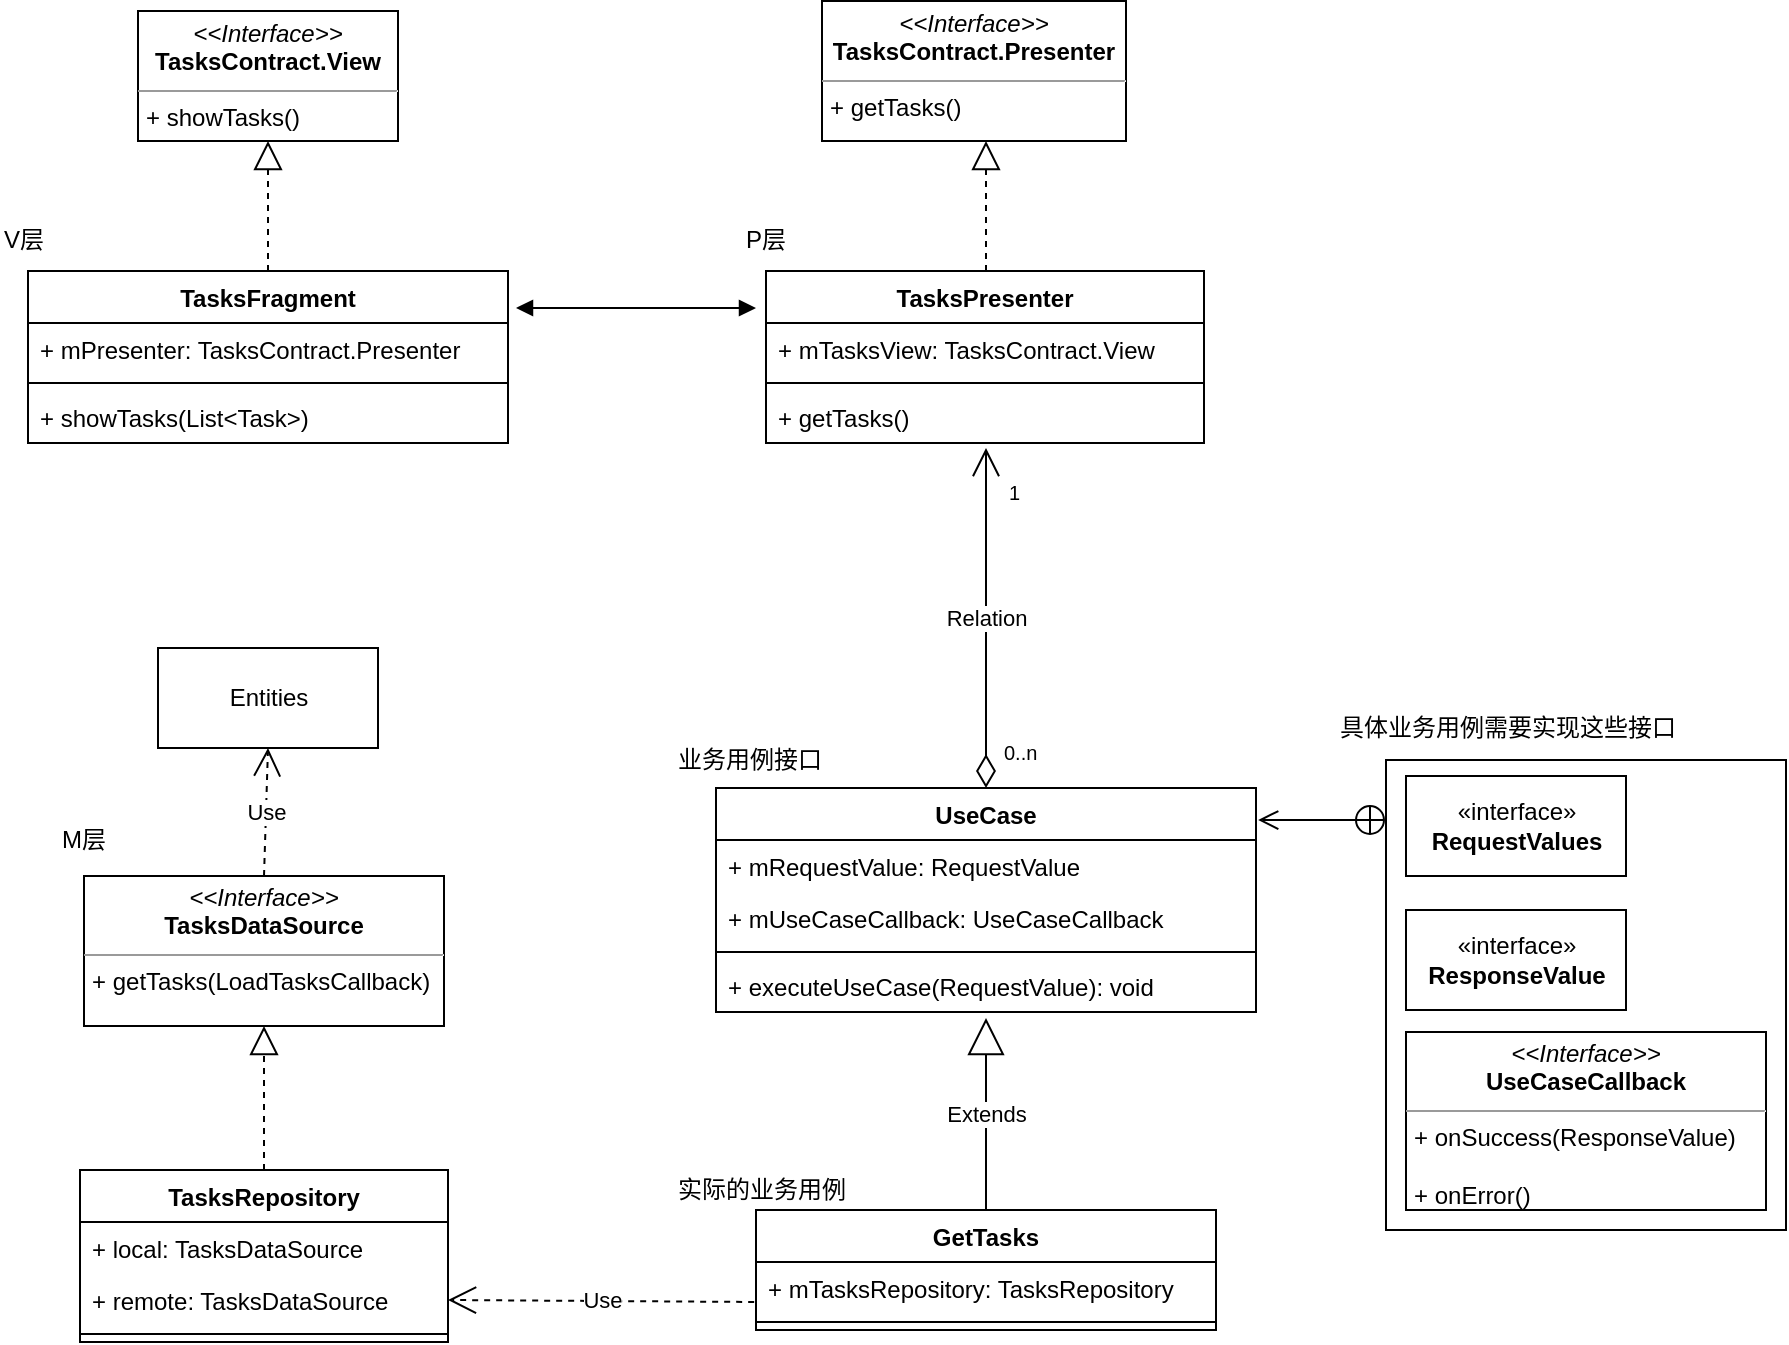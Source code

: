 <mxfile version="10.8.9" type="github"><diagram id="X9A6mEfJylhltHaoxUrH" name="Page-1"><mxGraphModel dx="1080" dy="579" grid="1" gridSize="10" guides="1" tooltips="1" connect="1" arrows="1" fold="1" page="1" pageScale="1" pageWidth="1654" pageHeight="2336" math="0" shadow="0"><root><mxCell id="0"/><mxCell id="1" parent="0"/><mxCell id="nSpmgdGmQQ3r4XyS6IrQ-1" value="GetTasks" style="swimlane;fontStyle=1;align=center;verticalAlign=top;childLayout=stackLayout;horizontal=1;startSize=26;horizontalStack=0;resizeParent=1;resizeParentMax=0;resizeLast=0;collapsible=1;marginBottom=0;" parent="1" vertex="1"><mxGeometry x="608" y="701" width="230" height="60" as="geometry"/></mxCell><mxCell id="nSpmgdGmQQ3r4XyS6IrQ-25" value="+ mTasksRepository: TasksRepository" style="text;strokeColor=none;fillColor=none;align=left;verticalAlign=top;spacingLeft=4;spacingRight=4;overflow=hidden;rotatable=0;points=[[0,0.5],[1,0.5]];portConstraint=eastwest;" parent="nSpmgdGmQQ3r4XyS6IrQ-1" vertex="1"><mxGeometry y="26" width="230" height="26" as="geometry"/></mxCell><mxCell id="nSpmgdGmQQ3r4XyS6IrQ-3" value="" style="line;strokeWidth=1;fillColor=none;align=left;verticalAlign=middle;spacingTop=-1;spacingLeft=3;spacingRight=3;rotatable=0;labelPosition=right;points=[];portConstraint=eastwest;" parent="nSpmgdGmQQ3r4XyS6IrQ-1" vertex="1"><mxGeometry y="52" width="230" height="8" as="geometry"/></mxCell><mxCell id="nSpmgdGmQQ3r4XyS6IrQ-6" value="Entities&lt;br&gt;" style="html=1;" parent="1" vertex="1"><mxGeometry x="309" y="420" width="110" height="50" as="geometry"/></mxCell><mxCell id="nSpmgdGmQQ3r4XyS6IrQ-12" value="UseCase" style="swimlane;fontStyle=1;align=center;verticalAlign=top;childLayout=stackLayout;horizontal=1;startSize=26;horizontalStack=0;resizeParent=1;resizeParentMax=0;resizeLast=0;collapsible=1;marginBottom=0;" parent="1" vertex="1"><mxGeometry x="588" y="490" width="270" height="112" as="geometry"/></mxCell><mxCell id="nSpmgdGmQQ3r4XyS6IrQ-20" value="+ mRequestValue: RequestValue" style="text;strokeColor=none;fillColor=none;align=left;verticalAlign=top;spacingLeft=4;spacingRight=4;overflow=hidden;rotatable=0;points=[[0,0.5],[1,0.5]];portConstraint=eastwest;" parent="nSpmgdGmQQ3r4XyS6IrQ-12" vertex="1"><mxGeometry y="26" width="270" height="26" as="geometry"/></mxCell><mxCell id="nSpmgdGmQQ3r4XyS6IrQ-13" value="+ mUseCaseCallback: UseCaseCallback" style="text;strokeColor=none;fillColor=none;align=left;verticalAlign=top;spacingLeft=4;spacingRight=4;overflow=hidden;rotatable=0;points=[[0,0.5],[1,0.5]];portConstraint=eastwest;" parent="nSpmgdGmQQ3r4XyS6IrQ-12" vertex="1"><mxGeometry y="52" width="270" height="26" as="geometry"/></mxCell><mxCell id="nSpmgdGmQQ3r4XyS6IrQ-14" value="" style="line;strokeWidth=1;fillColor=none;align=left;verticalAlign=middle;spacingTop=-1;spacingLeft=3;spacingRight=3;rotatable=0;labelPosition=right;points=[];portConstraint=eastwest;" parent="nSpmgdGmQQ3r4XyS6IrQ-12" vertex="1"><mxGeometry y="78" width="270" height="8" as="geometry"/></mxCell><mxCell id="nSpmgdGmQQ3r4XyS6IrQ-15" value="+ executeUseCase(RequestValue): void" style="text;strokeColor=none;fillColor=none;align=left;verticalAlign=top;spacingLeft=4;spacingRight=4;overflow=hidden;rotatable=0;points=[[0,0.5],[1,0.5]];portConstraint=eastwest;" parent="nSpmgdGmQQ3r4XyS6IrQ-12" vertex="1"><mxGeometry y="86" width="270" height="26" as="geometry"/></mxCell><mxCell id="nSpmgdGmQQ3r4XyS6IrQ-23" value="业务用例接口" style="text;html=1;resizable=0;points=[];autosize=1;align=left;verticalAlign=top;spacingTop=-4;" parent="1" vertex="1"><mxGeometry x="567" y="466" width="90" height="20" as="geometry"/></mxCell><mxCell id="nSpmgdGmQQ3r4XyS6IrQ-26" value="Extends" style="endArrow=block;endSize=16;endFill=0;html=1;entryX=0.5;entryY=1.115;entryDx=0;entryDy=0;entryPerimeter=0;exitX=0.5;exitY=0;exitDx=0;exitDy=0;" parent="1" source="nSpmgdGmQQ3r4XyS6IrQ-1" target="nSpmgdGmQQ3r4XyS6IrQ-15" edge="1"><mxGeometry width="160" relative="1" as="geometry"><mxPoint x="553" y="671" as="sourcePoint"/><mxPoint x="713" y="671" as="targetPoint"/></mxGeometry></mxCell><mxCell id="nSpmgdGmQQ3r4XyS6IrQ-27" value="实际的业务用例" style="text;html=1;resizable=0;points=[];autosize=1;align=left;verticalAlign=top;spacingTop=-4;" parent="1" vertex="1"><mxGeometry x="567" y="681" width="100" height="20" as="geometry"/></mxCell><mxCell id="nSpmgdGmQQ3r4XyS6IrQ-28" value="" style="endArrow=open;startArrow=circlePlus;endFill=0;startFill=0;endSize=8;html=1;entryX=1.004;entryY=0.143;entryDx=0;entryDy=0;entryPerimeter=0;" parent="1" target="nSpmgdGmQQ3r4XyS6IrQ-12" edge="1"><mxGeometry width="160" relative="1" as="geometry"><mxPoint x="923" y="506" as="sourcePoint"/><mxPoint x="1053" y="551" as="targetPoint"/></mxGeometry></mxCell><mxCell id="nSpmgdGmQQ3r4XyS6IrQ-41" value="" style="rounded=0;whiteSpace=wrap;html=1;" parent="1" vertex="1"><mxGeometry x="923" y="476" width="200" height="235" as="geometry"/></mxCell><mxCell id="nSpmgdGmQQ3r4XyS6IrQ-42" value="«interface»&lt;br&gt;&lt;b&gt;RequestValues&lt;/b&gt;&lt;br&gt;" style="html=1;" parent="1" vertex="1"><mxGeometry x="933" y="484" width="110" height="50" as="geometry"/></mxCell><mxCell id="nSpmgdGmQQ3r4XyS6IrQ-43" value="«interface»&lt;br&gt;&lt;b&gt;ResponseValue&lt;/b&gt;&lt;br&gt;" style="html=1;" parent="1" vertex="1"><mxGeometry x="933" y="551" width="110" height="50" as="geometry"/></mxCell><mxCell id="nSpmgdGmQQ3r4XyS6IrQ-44" value="&lt;p style=&quot;margin: 0px ; margin-top: 4px ; text-align: center&quot;&gt;&lt;i&gt;&amp;lt;&amp;lt;Interface&amp;gt;&amp;gt;&lt;/i&gt;&lt;br&gt;&lt;b&gt;UseCaseCallback&lt;/b&gt;&lt;br&gt;&lt;/p&gt;&lt;hr size=&quot;1&quot;&gt;&lt;p style=&quot;margin: 0px ; margin-left: 4px&quot;&gt;&lt;span&gt;+ onSuccess(ResponseValue)&lt;/span&gt;&lt;br&gt;&lt;/p&gt;&lt;p style=&quot;margin: 0px ; margin-left: 4px&quot;&gt;&lt;span&gt;&lt;br&gt;&lt;/span&gt;&lt;/p&gt;&lt;p style=&quot;margin: 0px ; margin-left: 4px&quot;&gt;+ onError()&lt;/p&gt;" style="verticalAlign=top;align=left;overflow=fill;fontSize=12;fontFamily=Helvetica;html=1;" parent="1" vertex="1"><mxGeometry x="933" y="612" width="180" height="89" as="geometry"/></mxCell><mxCell id="nSpmgdGmQQ3r4XyS6IrQ-46" value="TasksRepository" style="swimlane;fontStyle=1;align=center;verticalAlign=top;childLayout=stackLayout;horizontal=1;startSize=26;horizontalStack=0;resizeParent=1;resizeParentMax=0;resizeLast=0;collapsible=1;marginBottom=0;" parent="1" vertex="1"><mxGeometry x="270" y="681" width="184" height="86" as="geometry"/></mxCell><mxCell id="nSpmgdGmQQ3r4XyS6IrQ-50" value="+ local: TasksDataSource" style="text;strokeColor=none;fillColor=none;align=left;verticalAlign=top;spacingLeft=4;spacingRight=4;overflow=hidden;rotatable=0;points=[[0,0.5],[1,0.5]];portConstraint=eastwest;" parent="nSpmgdGmQQ3r4XyS6IrQ-46" vertex="1"><mxGeometry y="26" width="184" height="26" as="geometry"/></mxCell><mxCell id="nSpmgdGmQQ3r4XyS6IrQ-47" value="+ remote: TasksDataSource" style="text;strokeColor=none;fillColor=none;align=left;verticalAlign=top;spacingLeft=4;spacingRight=4;overflow=hidden;rotatable=0;points=[[0,0.5],[1,0.5]];portConstraint=eastwest;" parent="nSpmgdGmQQ3r4XyS6IrQ-46" vertex="1"><mxGeometry y="52" width="184" height="26" as="geometry"/></mxCell><mxCell id="nSpmgdGmQQ3r4XyS6IrQ-48" value="" style="line;strokeWidth=1;fillColor=none;align=left;verticalAlign=middle;spacingTop=-1;spacingLeft=3;spacingRight=3;rotatable=0;labelPosition=right;points=[];portConstraint=eastwest;" parent="nSpmgdGmQQ3r4XyS6IrQ-46" vertex="1"><mxGeometry y="78" width="184" height="8" as="geometry"/></mxCell><mxCell id="nSpmgdGmQQ3r4XyS6IrQ-51" value="&lt;p style=&quot;margin: 0px ; margin-top: 4px ; text-align: center&quot;&gt;&lt;i&gt;&amp;lt;&amp;lt;Interface&amp;gt;&amp;gt;&lt;/i&gt;&lt;br&gt;&lt;b&gt;TasksDataSource&lt;/b&gt;&lt;br&gt;&lt;/p&gt;&lt;hr size=&quot;1&quot;&gt;&lt;p style=&quot;margin: 0px ; margin-left: 4px&quot;&gt;&lt;span&gt;+ getTasks(LoadTasksCallback)&lt;/span&gt;&lt;br&gt;&lt;/p&gt;&lt;p style=&quot;margin: 0px ; margin-left: 4px&quot;&gt;&lt;br&gt;&lt;/p&gt;" style="verticalAlign=top;align=left;overflow=fill;fontSize=12;fontFamily=Helvetica;html=1;" parent="1" vertex="1"><mxGeometry x="272" y="534" width="180" height="75" as="geometry"/></mxCell><mxCell id="nSpmgdGmQQ3r4XyS6IrQ-52" value="" style="endArrow=block;dashed=1;endFill=0;endSize=12;html=1;entryX=0.5;entryY=1;entryDx=0;entryDy=0;exitX=0.5;exitY=0;exitDx=0;exitDy=0;" parent="1" source="nSpmgdGmQQ3r4XyS6IrQ-46" target="nSpmgdGmQQ3r4XyS6IrQ-51" edge="1"><mxGeometry width="160" relative="1" as="geometry"><mxPoint x="192" y="649" as="sourcePoint"/><mxPoint x="352" y="649" as="targetPoint"/></mxGeometry></mxCell><mxCell id="nSpmgdGmQQ3r4XyS6IrQ-53" value="Use" style="endArrow=open;endSize=12;dashed=1;html=1;exitX=0.5;exitY=0;exitDx=0;exitDy=0;entryX=0.5;entryY=1;entryDx=0;entryDy=0;" parent="1" source="nSpmgdGmQQ3r4XyS6IrQ-51" target="nSpmgdGmQQ3r4XyS6IrQ-6" edge="1"><mxGeometry width="160" relative="1" as="geometry"><mxPoint x="322" y="490" as="sourcePoint"/><mxPoint x="482" y="490" as="targetPoint"/></mxGeometry></mxCell><mxCell id="nSpmgdGmQQ3r4XyS6IrQ-54" value="Use" style="endArrow=open;endSize=12;dashed=1;html=1;exitX=-0.004;exitY=0.769;exitDx=0;exitDy=0;entryX=1;entryY=0.5;entryDx=0;entryDy=0;exitPerimeter=0;" parent="1" source="nSpmgdGmQQ3r4XyS6IrQ-25" target="nSpmgdGmQQ3r4XyS6IrQ-47" edge="1"><mxGeometry width="160" relative="1" as="geometry"><mxPoint x="442" y="806" as="sourcePoint"/><mxPoint x="602" y="806" as="targetPoint"/></mxGeometry></mxCell><mxCell id="nSpmgdGmQQ3r4XyS6IrQ-55" value="具体业务用例需要实现这些接口" style="text;html=1;resizable=0;points=[];autosize=1;align=left;verticalAlign=top;spacingTop=-4;" parent="1" vertex="1"><mxGeometry x="898" y="450" width="180" height="20" as="geometry"/></mxCell><mxCell id="nSpmgdGmQQ3r4XyS6IrQ-56" value="TasksPresenter" style="swimlane;fontStyle=1;align=center;verticalAlign=top;childLayout=stackLayout;horizontal=1;startSize=26;horizontalStack=0;resizeParent=1;resizeParentMax=0;resizeLast=0;collapsible=1;marginBottom=0;" parent="1" vertex="1"><mxGeometry x="613" y="231.5" width="219" height="86" as="geometry"/></mxCell><mxCell id="nSpmgdGmQQ3r4XyS6IrQ-57" value="+ mTasksView: TasksContract.View" style="text;strokeColor=none;fillColor=none;align=left;verticalAlign=top;spacingLeft=4;spacingRight=4;overflow=hidden;rotatable=0;points=[[0,0.5],[1,0.5]];portConstraint=eastwest;" parent="nSpmgdGmQQ3r4XyS6IrQ-56" vertex="1"><mxGeometry y="26" width="219" height="26" as="geometry"/></mxCell><mxCell id="nSpmgdGmQQ3r4XyS6IrQ-58" value="" style="line;strokeWidth=1;fillColor=none;align=left;verticalAlign=middle;spacingTop=-1;spacingLeft=3;spacingRight=3;rotatable=0;labelPosition=right;points=[];portConstraint=eastwest;" parent="nSpmgdGmQQ3r4XyS6IrQ-56" vertex="1"><mxGeometry y="52" width="219" height="8" as="geometry"/></mxCell><mxCell id="nSpmgdGmQQ3r4XyS6IrQ-59" value="+ getTasks()" style="text;strokeColor=none;fillColor=none;align=left;verticalAlign=top;spacingLeft=4;spacingRight=4;overflow=hidden;rotatable=0;points=[[0,0.5],[1,0.5]];portConstraint=eastwest;" parent="nSpmgdGmQQ3r4XyS6IrQ-56" vertex="1"><mxGeometry y="60" width="219" height="26" as="geometry"/></mxCell><mxCell id="nSpmgdGmQQ3r4XyS6IrQ-60" value="TasksFragment" style="swimlane;fontStyle=1;align=center;verticalAlign=top;childLayout=stackLayout;horizontal=1;startSize=26;horizontalStack=0;resizeParent=1;resizeParentMax=0;resizeLast=0;collapsible=1;marginBottom=0;" parent="1" vertex="1"><mxGeometry x="244" y="231.5" width="240" height="86" as="geometry"/></mxCell><mxCell id="nSpmgdGmQQ3r4XyS6IrQ-61" value="+ mPresenter: TasksContract.Presenter" style="text;strokeColor=none;fillColor=none;align=left;verticalAlign=top;spacingLeft=4;spacingRight=4;overflow=hidden;rotatable=0;points=[[0,0.5],[1,0.5]];portConstraint=eastwest;" parent="nSpmgdGmQQ3r4XyS6IrQ-60" vertex="1"><mxGeometry y="26" width="240" height="26" as="geometry"/></mxCell><mxCell id="nSpmgdGmQQ3r4XyS6IrQ-62" value="" style="line;strokeWidth=1;fillColor=none;align=left;verticalAlign=middle;spacingTop=-1;spacingLeft=3;spacingRight=3;rotatable=0;labelPosition=right;points=[];portConstraint=eastwest;" parent="nSpmgdGmQQ3r4XyS6IrQ-60" vertex="1"><mxGeometry y="52" width="240" height="8" as="geometry"/></mxCell><mxCell id="nSpmgdGmQQ3r4XyS6IrQ-63" value="+ showTasks(List&lt;Task&gt;)" style="text;strokeColor=none;fillColor=none;align=left;verticalAlign=top;spacingLeft=4;spacingRight=4;overflow=hidden;rotatable=0;points=[[0,0.5],[1,0.5]];portConstraint=eastwest;" parent="nSpmgdGmQQ3r4XyS6IrQ-60" vertex="1"><mxGeometry y="60" width="240" height="26" as="geometry"/></mxCell><mxCell id="nSpmgdGmQQ3r4XyS6IrQ-64" value="&lt;p style=&quot;margin: 0px ; margin-top: 4px ; text-align: center&quot;&gt;&lt;i&gt;&amp;lt;&amp;lt;Interface&amp;gt;&amp;gt;&lt;/i&gt;&lt;br&gt;&lt;b&gt;TasksContract.Presenter&lt;/b&gt;&lt;/p&gt;&lt;hr size=&quot;1&quot;&gt;&lt;p style=&quot;margin: 0px ; margin-left: 4px&quot;&gt;+ getTasks()&lt;/p&gt;" style="verticalAlign=top;align=left;overflow=fill;fontSize=12;fontFamily=Helvetica;html=1;" parent="1" vertex="1"><mxGeometry x="641" y="96.5" width="152" height="70" as="geometry"/></mxCell><mxCell id="nSpmgdGmQQ3r4XyS6IrQ-65" value="&lt;p style=&quot;margin: 0px ; margin-top: 4px ; text-align: center&quot;&gt;&lt;i&gt;&amp;lt;&amp;lt;Interface&amp;gt;&amp;gt;&lt;/i&gt;&lt;br&gt;&lt;b&gt;TasksContract.View&lt;/b&gt;&lt;/p&gt;&lt;hr size=&quot;1&quot;&gt;&lt;p style=&quot;margin: 0px ; margin-left: 4px&quot;&gt;+ showTasks()&lt;/p&gt;" style="verticalAlign=top;align=left;overflow=fill;fontSize=12;fontFamily=Helvetica;html=1;" parent="1" vertex="1"><mxGeometry x="299" y="101.5" width="130" height="65" as="geometry"/></mxCell><mxCell id="nSpmgdGmQQ3r4XyS6IrQ-66" value="Relation" style="endArrow=open;html=1;endSize=12;startArrow=diamondThin;startSize=14;startFill=0;edgeStyle=orthogonalEdgeStyle;exitX=0.5;exitY=0;exitDx=0;exitDy=0;" parent="1" source="nSpmgdGmQQ3r4XyS6IrQ-12" edge="1"><mxGeometry relative="1" as="geometry"><mxPoint x="723" y="460" as="sourcePoint"/><mxPoint x="723" y="320" as="targetPoint"/><Array as="points"><mxPoint x="723" y="340"/><mxPoint x="723" y="340"/></Array></mxGeometry></mxCell><mxCell id="nSpmgdGmQQ3r4XyS6IrQ-67" value="0..n" style="resizable=0;html=1;align=left;verticalAlign=top;labelBackgroundColor=#ffffff;fontSize=10;" parent="nSpmgdGmQQ3r4XyS6IrQ-66" connectable="0" vertex="1"><mxGeometry x="-1" relative="1" as="geometry"><mxPoint x="7" y="-30" as="offset"/></mxGeometry></mxCell><mxCell id="nSpmgdGmQQ3r4XyS6IrQ-68" value="1" style="resizable=0;html=1;align=right;verticalAlign=top;labelBackgroundColor=#ffffff;fontSize=10;" parent="nSpmgdGmQQ3r4XyS6IrQ-66" connectable="0" vertex="1"><mxGeometry x="1" relative="1" as="geometry"><mxPoint x="17" y="10" as="offset"/></mxGeometry></mxCell><mxCell id="nSpmgdGmQQ3r4XyS6IrQ-71" value="" style="endArrow=block;dashed=1;endFill=0;endSize=12;html=1;exitX=0.5;exitY=0;exitDx=0;exitDy=0;entryX=0.5;entryY=1;entryDx=0;entryDy=0;" parent="1" source="nSpmgdGmQQ3r4XyS6IrQ-60" target="nSpmgdGmQQ3r4XyS6IrQ-65" edge="1"><mxGeometry width="160" relative="1" as="geometry"><mxPoint x="230" y="200" as="sourcePoint"/><mxPoint x="360" y="170" as="targetPoint"/></mxGeometry></mxCell><mxCell id="nSpmgdGmQQ3r4XyS6IrQ-72" value="" style="endArrow=block;dashed=1;endFill=0;endSize=12;html=1;exitX=0.5;exitY=0;exitDx=0;exitDy=0;entryX=0.5;entryY=1;entryDx=0;entryDy=0;" parent="1" edge="1"><mxGeometry width="160" relative="1" as="geometry"><mxPoint x="723" y="231.5" as="sourcePoint"/><mxPoint x="723" y="166.5" as="targetPoint"/></mxGeometry></mxCell><mxCell id="nSpmgdGmQQ3r4XyS6IrQ-74" value="" style="endArrow=block;startArrow=block;endFill=1;startFill=1;html=1;" parent="1" edge="1"><mxGeometry width="160" relative="1" as="geometry"><mxPoint x="488" y="250" as="sourcePoint"/><mxPoint x="608" y="250" as="targetPoint"/></mxGeometry></mxCell><mxCell id="g2OnVDx_TTStbFBjj1uc-1" value="V层" style="text;html=1;resizable=0;points=[];autosize=1;align=left;verticalAlign=top;spacingTop=-4;" vertex="1" parent="1"><mxGeometry x="230" y="206" width="40" height="20" as="geometry"/></mxCell><mxCell id="g2OnVDx_TTStbFBjj1uc-2" value="P层" style="text;html=1;resizable=0;points=[];autosize=1;align=left;verticalAlign=top;spacingTop=-4;" vertex="1" parent="1"><mxGeometry x="601" y="206" width="40" height="20" as="geometry"/></mxCell><mxCell id="g2OnVDx_TTStbFBjj1uc-3" value="M层" style="text;html=1;resizable=0;points=[];autosize=1;align=left;verticalAlign=top;spacingTop=-4;" vertex="1" parent="1"><mxGeometry x="259" y="506" width="40" height="20" as="geometry"/></mxCell></root></mxGraphModel></diagram></mxfile>